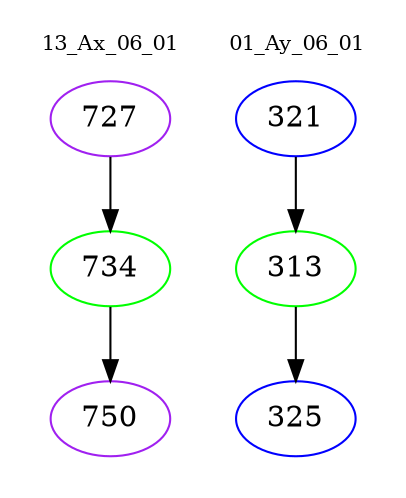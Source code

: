 digraph{
subgraph cluster_0 {
color = white
label = "13_Ax_06_01";
fontsize=10;
T0_727 [label="727", color="purple"]
T0_727 -> T0_734 [color="black"]
T0_734 [label="734", color="green"]
T0_734 -> T0_750 [color="black"]
T0_750 [label="750", color="purple"]
}
subgraph cluster_1 {
color = white
label = "01_Ay_06_01";
fontsize=10;
T1_321 [label="321", color="blue"]
T1_321 -> T1_313 [color="black"]
T1_313 [label="313", color="green"]
T1_313 -> T1_325 [color="black"]
T1_325 [label="325", color="blue"]
}
}

